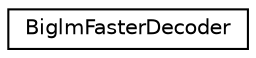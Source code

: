 digraph "Graphical Class Hierarchy"
{
  edge [fontname="Helvetica",fontsize="10",labelfontname="Helvetica",labelfontsize="10"];
  node [fontname="Helvetica",fontsize="10",shape=record];
  rankdir="LR";
  Node0 [label="BiglmFasterDecoder",height=0.2,width=0.4,color="black", fillcolor="white", style="filled",URL="$classkaldi_1_1BiglmFasterDecoder.html",tooltip="This is as FasterDecoder, but does online composition between HCLG and the \"difference language model..."];
}
